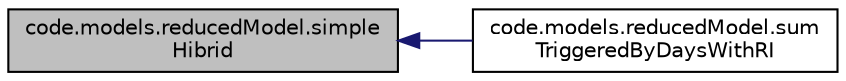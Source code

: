 digraph "code.models.reducedModel.simpleHibrid"
{
  edge [fontname="Helvetica",fontsize="10",labelfontname="Helvetica",labelfontsize="10"];
  node [fontname="Helvetica",fontsize="10",shape=record];
  rankdir="LR";
  Node18 [label="code.models.reducedModel.simple\lHibrid",height=0.2,width=0.4,color="black", fillcolor="grey75", style="filled", fontcolor="black"];
  Node18 -> Node19 [dir="back",color="midnightblue",fontsize="10",style="solid"];
  Node19 [label="code.models.reducedModel.sum\lTriggeredByDaysWithRI",height=0.2,width=0.4,color="black", fillcolor="white", style="filled",URL="$namespacecode_1_1models_1_1reduced_model.html#a4a56ac6217f3091da455778217429040"];
}
